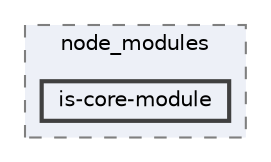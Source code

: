 digraph "pkiclassroomrescheduler/src/main/frontend/node_modules/is-core-module"
{
 // LATEX_PDF_SIZE
  bgcolor="transparent";
  edge [fontname=Helvetica,fontsize=10,labelfontname=Helvetica,labelfontsize=10];
  node [fontname=Helvetica,fontsize=10,shape=box,height=0.2,width=0.4];
  compound=true
  subgraph clusterdir_72953eda66ccb3a2722c28e1c3e6c23b {
    graph [ bgcolor="#edf0f7", pencolor="grey50", label="node_modules", fontname=Helvetica,fontsize=10 style="filled,dashed", URL="dir_72953eda66ccb3a2722c28e1c3e6c23b.html",tooltip=""]
  dir_80b0977bb21578bc4b715d24147ec700 [label="is-core-module", fillcolor="#edf0f7", color="grey25", style="filled,bold", URL="dir_80b0977bb21578bc4b715d24147ec700.html",tooltip=""];
  }
}

